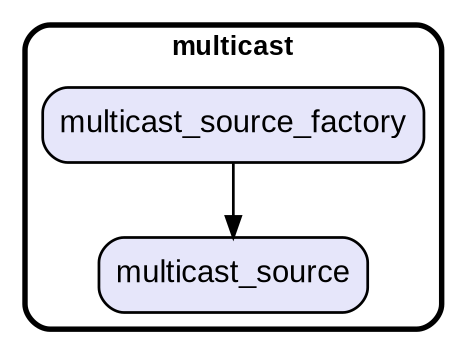 digraph "" {
  graph [style=rounded fontname="Arial Black" fontsize=13 penwidth=2.6];
  node [shape=rect style="filled,rounded" fontname=Arial fontsize=15 fillcolor=Lavender penwidth=1.3];
  edge [penwidth=1.3];
  "/multicast_source_factory.dart" [label="multicast_source_factory"];
  "/multicast_source.dart" [label="multicast_source"];
  subgraph "cluster~" {
    label="multicast";
    "/multicast_source_factory.dart";
    "/multicast_source.dart";
  }
  "/multicast_source_factory.dart" -> "/multicast_source.dart";
}
